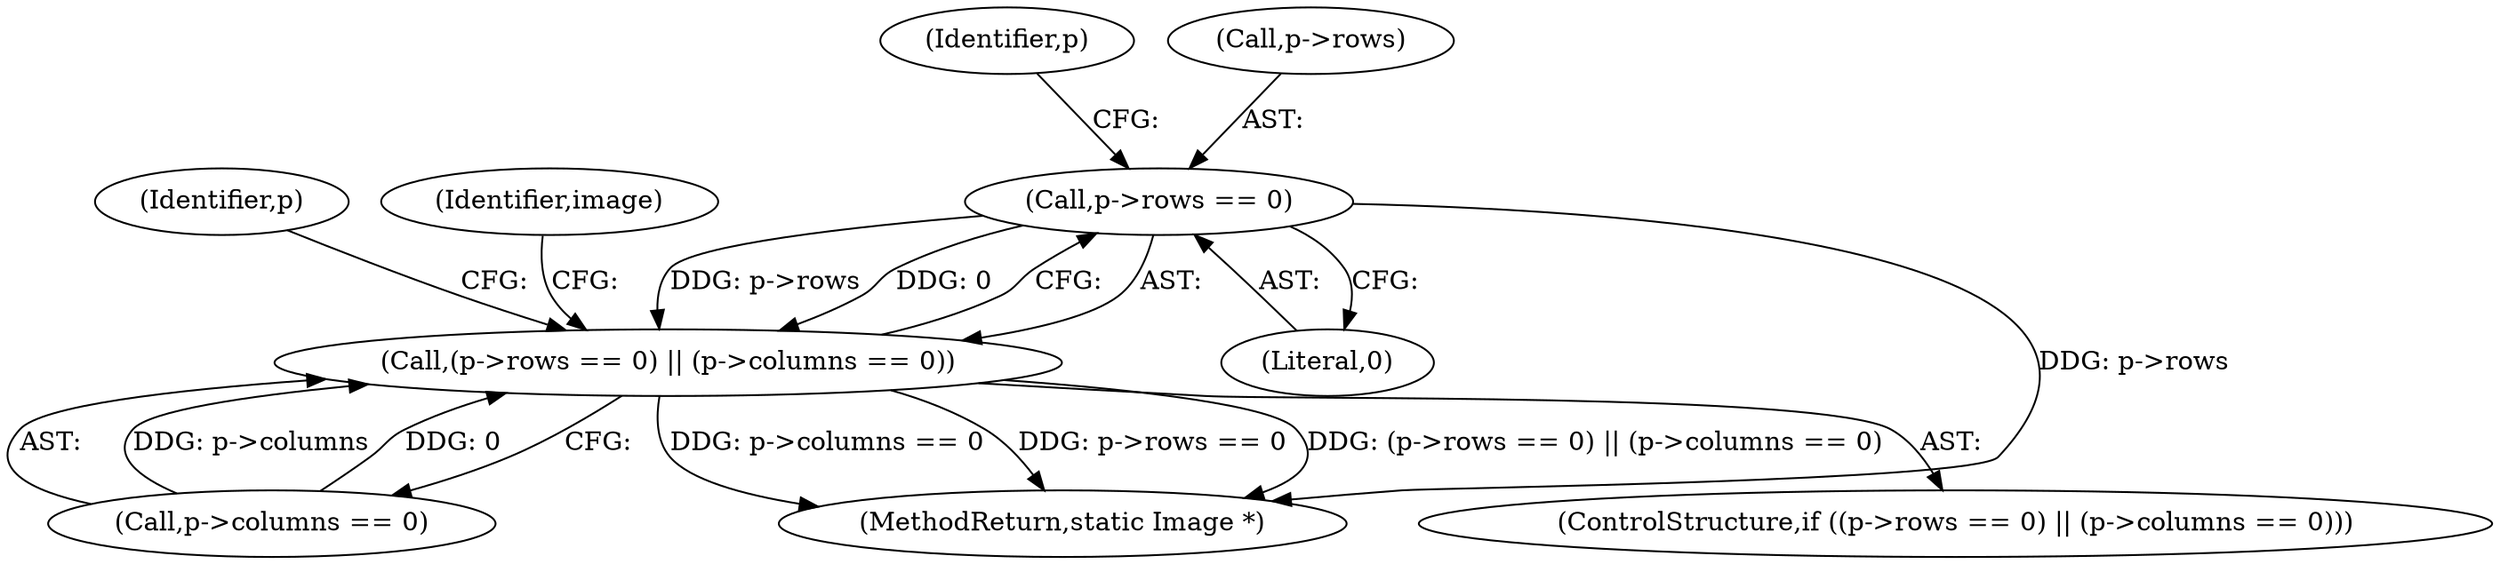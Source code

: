 digraph "0_ImageMagick_8a370f9ab120faf182aa160900ba692ba8e2bcf0@pointer" {
"1001715" [label="(Call,p->rows == 0)"];
"1001714" [label="(Call,(p->rows == 0) || (p->columns == 0))"];
"1001719" [label="(Literal,0)"];
"1001722" [label="(Identifier,p)"];
"1001811" [label="(MethodReturn,static Image *)"];
"1001720" [label="(Call,p->columns == 0)"];
"1001727" [label="(Identifier,p)"];
"1001737" [label="(Identifier,image)"];
"1001713" [label="(ControlStructure,if ((p->rows == 0) || (p->columns == 0)))"];
"1001714" [label="(Call,(p->rows == 0) || (p->columns == 0))"];
"1001715" [label="(Call,p->rows == 0)"];
"1001716" [label="(Call,p->rows)"];
"1001715" -> "1001714"  [label="AST: "];
"1001715" -> "1001719"  [label="CFG: "];
"1001716" -> "1001715"  [label="AST: "];
"1001719" -> "1001715"  [label="AST: "];
"1001722" -> "1001715"  [label="CFG: "];
"1001714" -> "1001715"  [label="CFG: "];
"1001715" -> "1001811"  [label="DDG: p->rows"];
"1001715" -> "1001714"  [label="DDG: p->rows"];
"1001715" -> "1001714"  [label="DDG: 0"];
"1001714" -> "1001713"  [label="AST: "];
"1001714" -> "1001720"  [label="CFG: "];
"1001720" -> "1001714"  [label="AST: "];
"1001727" -> "1001714"  [label="CFG: "];
"1001737" -> "1001714"  [label="CFG: "];
"1001714" -> "1001811"  [label="DDG: (p->rows == 0) || (p->columns == 0)"];
"1001714" -> "1001811"  [label="DDG: p->columns == 0"];
"1001714" -> "1001811"  [label="DDG: p->rows == 0"];
"1001720" -> "1001714"  [label="DDG: p->columns"];
"1001720" -> "1001714"  [label="DDG: 0"];
}
